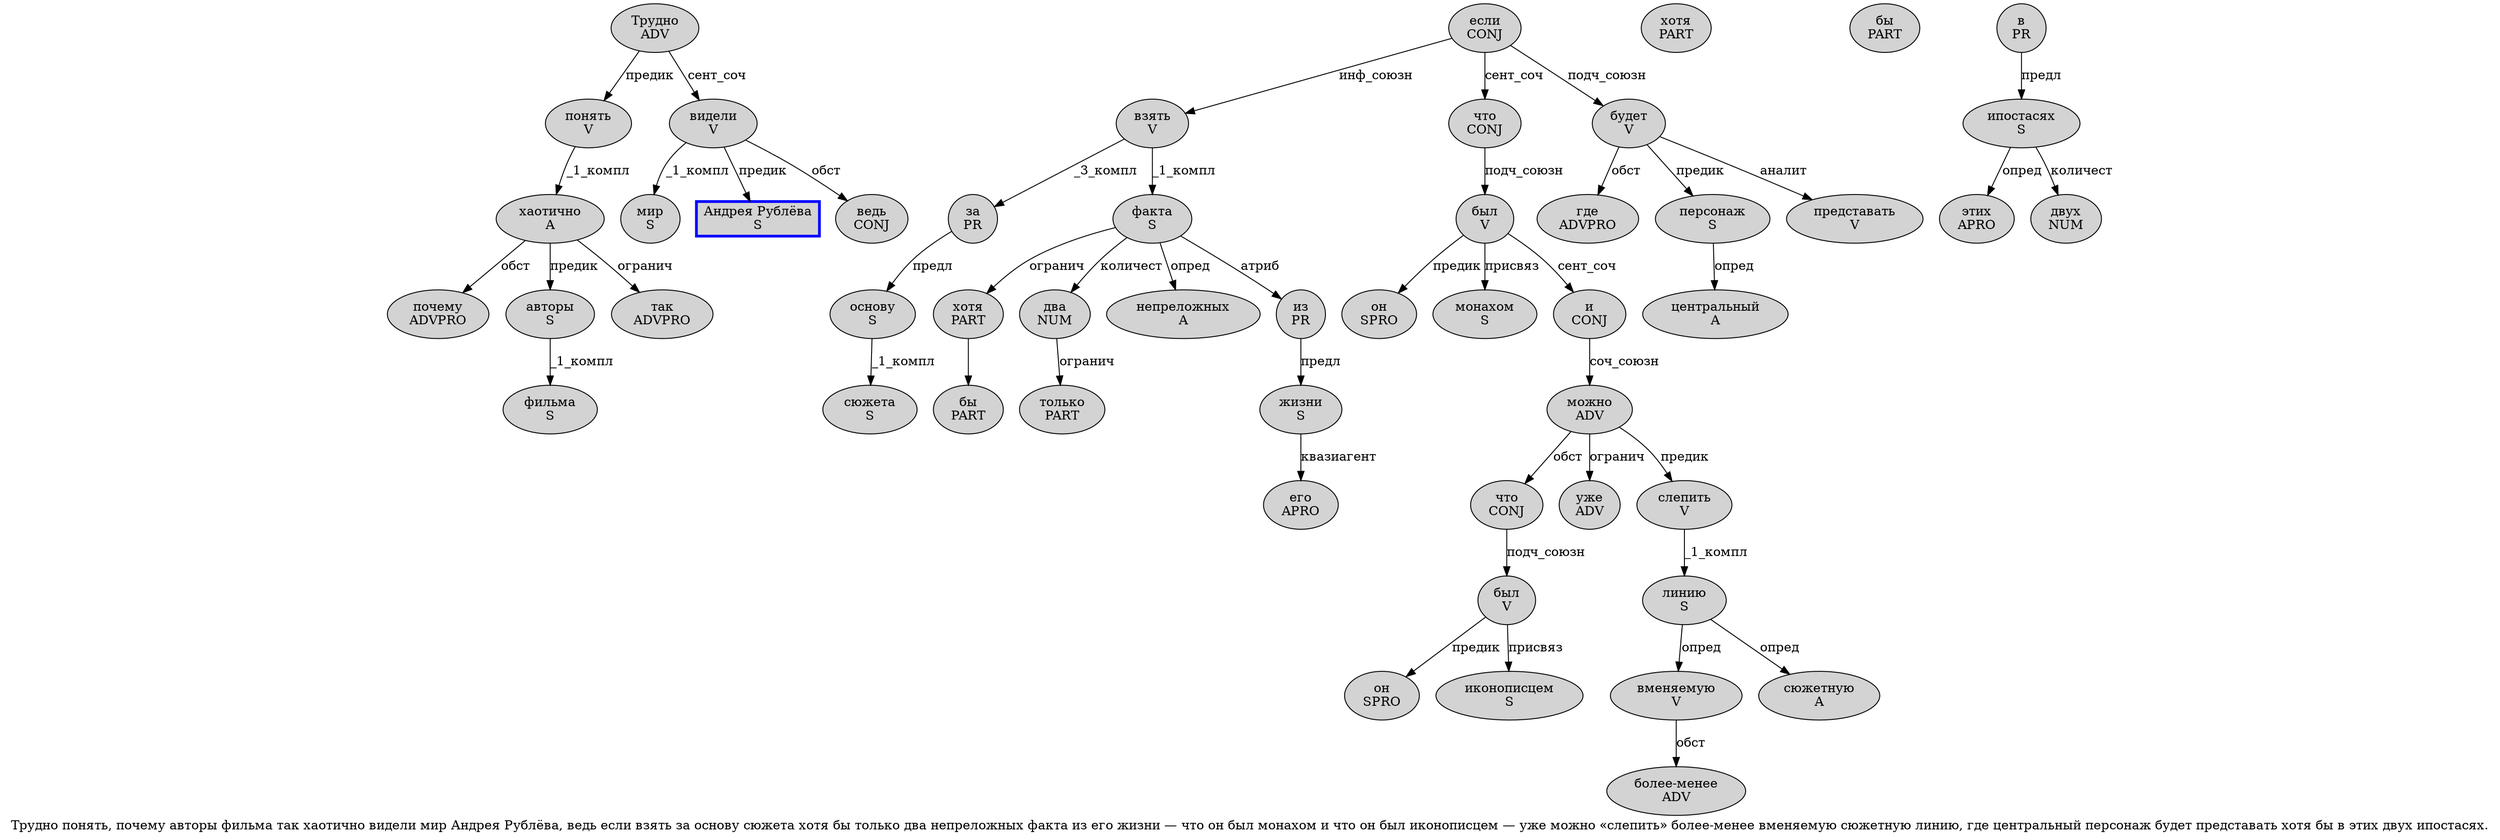 digraph SENTENCE_2533 {
	graph [label="Трудно понять, почему авторы фильма так хаотично видели мир Андрея Рублёва, ведь если взять за основу сюжета хотя бы только два непреложных факта из его жизни — что он был монахом и что он был иконописцем — уже можно «слепить» более-менее вменяемую сюжетную линию, где центральный персонаж будет представать хотя бы в этих двух ипостасях."]
	node [style=filled]
		0 [label="Трудно
ADV" color="" fillcolor=lightgray penwidth=1 shape=ellipse]
		1 [label="понять
V" color="" fillcolor=lightgray penwidth=1 shape=ellipse]
		3 [label="почему
ADVPRO" color="" fillcolor=lightgray penwidth=1 shape=ellipse]
		4 [label="авторы
S" color="" fillcolor=lightgray penwidth=1 shape=ellipse]
		5 [label="фильма
S" color="" fillcolor=lightgray penwidth=1 shape=ellipse]
		6 [label="так
ADVPRO" color="" fillcolor=lightgray penwidth=1 shape=ellipse]
		7 [label="хаотично
A" color="" fillcolor=lightgray penwidth=1 shape=ellipse]
		8 [label="видели
V" color="" fillcolor=lightgray penwidth=1 shape=ellipse]
		9 [label="мир
S" color="" fillcolor=lightgray penwidth=1 shape=ellipse]
		10 [label="Андрея Рублёва
S" color=blue fillcolor=lightgray penwidth=3 shape=box]
		12 [label="ведь
CONJ" color="" fillcolor=lightgray penwidth=1 shape=ellipse]
		13 [label="если
CONJ" color="" fillcolor=lightgray penwidth=1 shape=ellipse]
		14 [label="взять
V" color="" fillcolor=lightgray penwidth=1 shape=ellipse]
		15 [label="за
PR" color="" fillcolor=lightgray penwidth=1 shape=ellipse]
		16 [label="основу
S" color="" fillcolor=lightgray penwidth=1 shape=ellipse]
		17 [label="сюжета
S" color="" fillcolor=lightgray penwidth=1 shape=ellipse]
		18 [label="хотя
PART" color="" fillcolor=lightgray penwidth=1 shape=ellipse]
		19 [label="бы
PART" color="" fillcolor=lightgray penwidth=1 shape=ellipse]
		20 [label="только
PART" color="" fillcolor=lightgray penwidth=1 shape=ellipse]
		21 [label="два
NUM" color="" fillcolor=lightgray penwidth=1 shape=ellipse]
		22 [label="непреложных
A" color="" fillcolor=lightgray penwidth=1 shape=ellipse]
		23 [label="факта
S" color="" fillcolor=lightgray penwidth=1 shape=ellipse]
		24 [label="из
PR" color="" fillcolor=lightgray penwidth=1 shape=ellipse]
		25 [label="его
APRO" color="" fillcolor=lightgray penwidth=1 shape=ellipse]
		26 [label="жизни
S" color="" fillcolor=lightgray penwidth=1 shape=ellipse]
		28 [label="что
CONJ" color="" fillcolor=lightgray penwidth=1 shape=ellipse]
		29 [label="он
SPRO" color="" fillcolor=lightgray penwidth=1 shape=ellipse]
		30 [label="был
V" color="" fillcolor=lightgray penwidth=1 shape=ellipse]
		31 [label="монахом
S" color="" fillcolor=lightgray penwidth=1 shape=ellipse]
		32 [label="и
CONJ" color="" fillcolor=lightgray penwidth=1 shape=ellipse]
		33 [label="что
CONJ" color="" fillcolor=lightgray penwidth=1 shape=ellipse]
		34 [label="он
SPRO" color="" fillcolor=lightgray penwidth=1 shape=ellipse]
		35 [label="был
V" color="" fillcolor=lightgray penwidth=1 shape=ellipse]
		36 [label="иконописцем
S" color="" fillcolor=lightgray penwidth=1 shape=ellipse]
		38 [label="уже
ADV" color="" fillcolor=lightgray penwidth=1 shape=ellipse]
		39 [label="можно
ADV" color="" fillcolor=lightgray penwidth=1 shape=ellipse]
		41 [label="слепить
V" color="" fillcolor=lightgray penwidth=1 shape=ellipse]
		43 [label="более-менее
ADV" color="" fillcolor=lightgray penwidth=1 shape=ellipse]
		44 [label="вменяемую
V" color="" fillcolor=lightgray penwidth=1 shape=ellipse]
		45 [label="сюжетную
A" color="" fillcolor=lightgray penwidth=1 shape=ellipse]
		46 [label="линию
S" color="" fillcolor=lightgray penwidth=1 shape=ellipse]
		48 [label="где
ADVPRO" color="" fillcolor=lightgray penwidth=1 shape=ellipse]
		49 [label="центральный
A" color="" fillcolor=lightgray penwidth=1 shape=ellipse]
		50 [label="персонаж
S" color="" fillcolor=lightgray penwidth=1 shape=ellipse]
		51 [label="будет
V" color="" fillcolor=lightgray penwidth=1 shape=ellipse]
		52 [label="представать
V" color="" fillcolor=lightgray penwidth=1 shape=ellipse]
		53 [label="хотя
PART" color="" fillcolor=lightgray penwidth=1 shape=ellipse]
		54 [label="бы
PART" color="" fillcolor=lightgray penwidth=1 shape=ellipse]
		55 [label="в
PR" color="" fillcolor=lightgray penwidth=1 shape=ellipse]
		56 [label="этих
APRO" color="" fillcolor=lightgray penwidth=1 shape=ellipse]
		57 [label="двух
NUM" color="" fillcolor=lightgray penwidth=1 shape=ellipse]
		58 [label="ипостасях
S" color="" fillcolor=lightgray penwidth=1 shape=ellipse]
			39 -> 33 [label="обст"]
			39 -> 38 [label="огранич"]
			39 -> 41 [label="предик"]
			15 -> 16 [label="предл"]
			7 -> 3 [label="обст"]
			7 -> 4 [label="предик"]
			7 -> 6 [label="огранич"]
			16 -> 17 [label="_1_компл"]
			28 -> 30 [label="подч_союзн"]
			35 -> 34 [label="предик"]
			35 -> 36 [label="присвяз"]
			0 -> 1 [label="предик"]
			0 -> 8 [label="сент_соч"]
			46 -> 44 [label="опред"]
			46 -> 45 [label="опред"]
			58 -> 56 [label="опред"]
			58 -> 57 [label="количест"]
			21 -> 20 [label="огранич"]
			4 -> 5 [label="_1_компл"]
			32 -> 39 [label="соч_союзн"]
			26 -> 25 [label="квазиагент"]
			24 -> 26 [label="предл"]
			51 -> 48 [label="обст"]
			51 -> 50 [label="предик"]
			51 -> 52 [label="аналит"]
			30 -> 29 [label="предик"]
			30 -> 31 [label="присвяз"]
			30 -> 32 [label="сент_соч"]
			14 -> 15 [label="_3_компл"]
			14 -> 23 [label="_1_компл"]
			55 -> 58 [label="предл"]
			50 -> 49 [label="опред"]
			23 -> 18 [label="огранич"]
			23 -> 21 [label="количест"]
			23 -> 22 [label="опред"]
			23 -> 24 [label="атриб"]
			44 -> 43 [label="обст"]
			33 -> 35 [label="подч_союзн"]
			18 -> 19
			13 -> 14 [label="инф_союзн"]
			13 -> 28 [label="сент_соч"]
			13 -> 51 [label="подч_союзн"]
			41 -> 46 [label="_1_компл"]
			8 -> 9 [label="_1_компл"]
			8 -> 10 [label="предик"]
			8 -> 12 [label="обст"]
			1 -> 7 [label="_1_компл"]
}